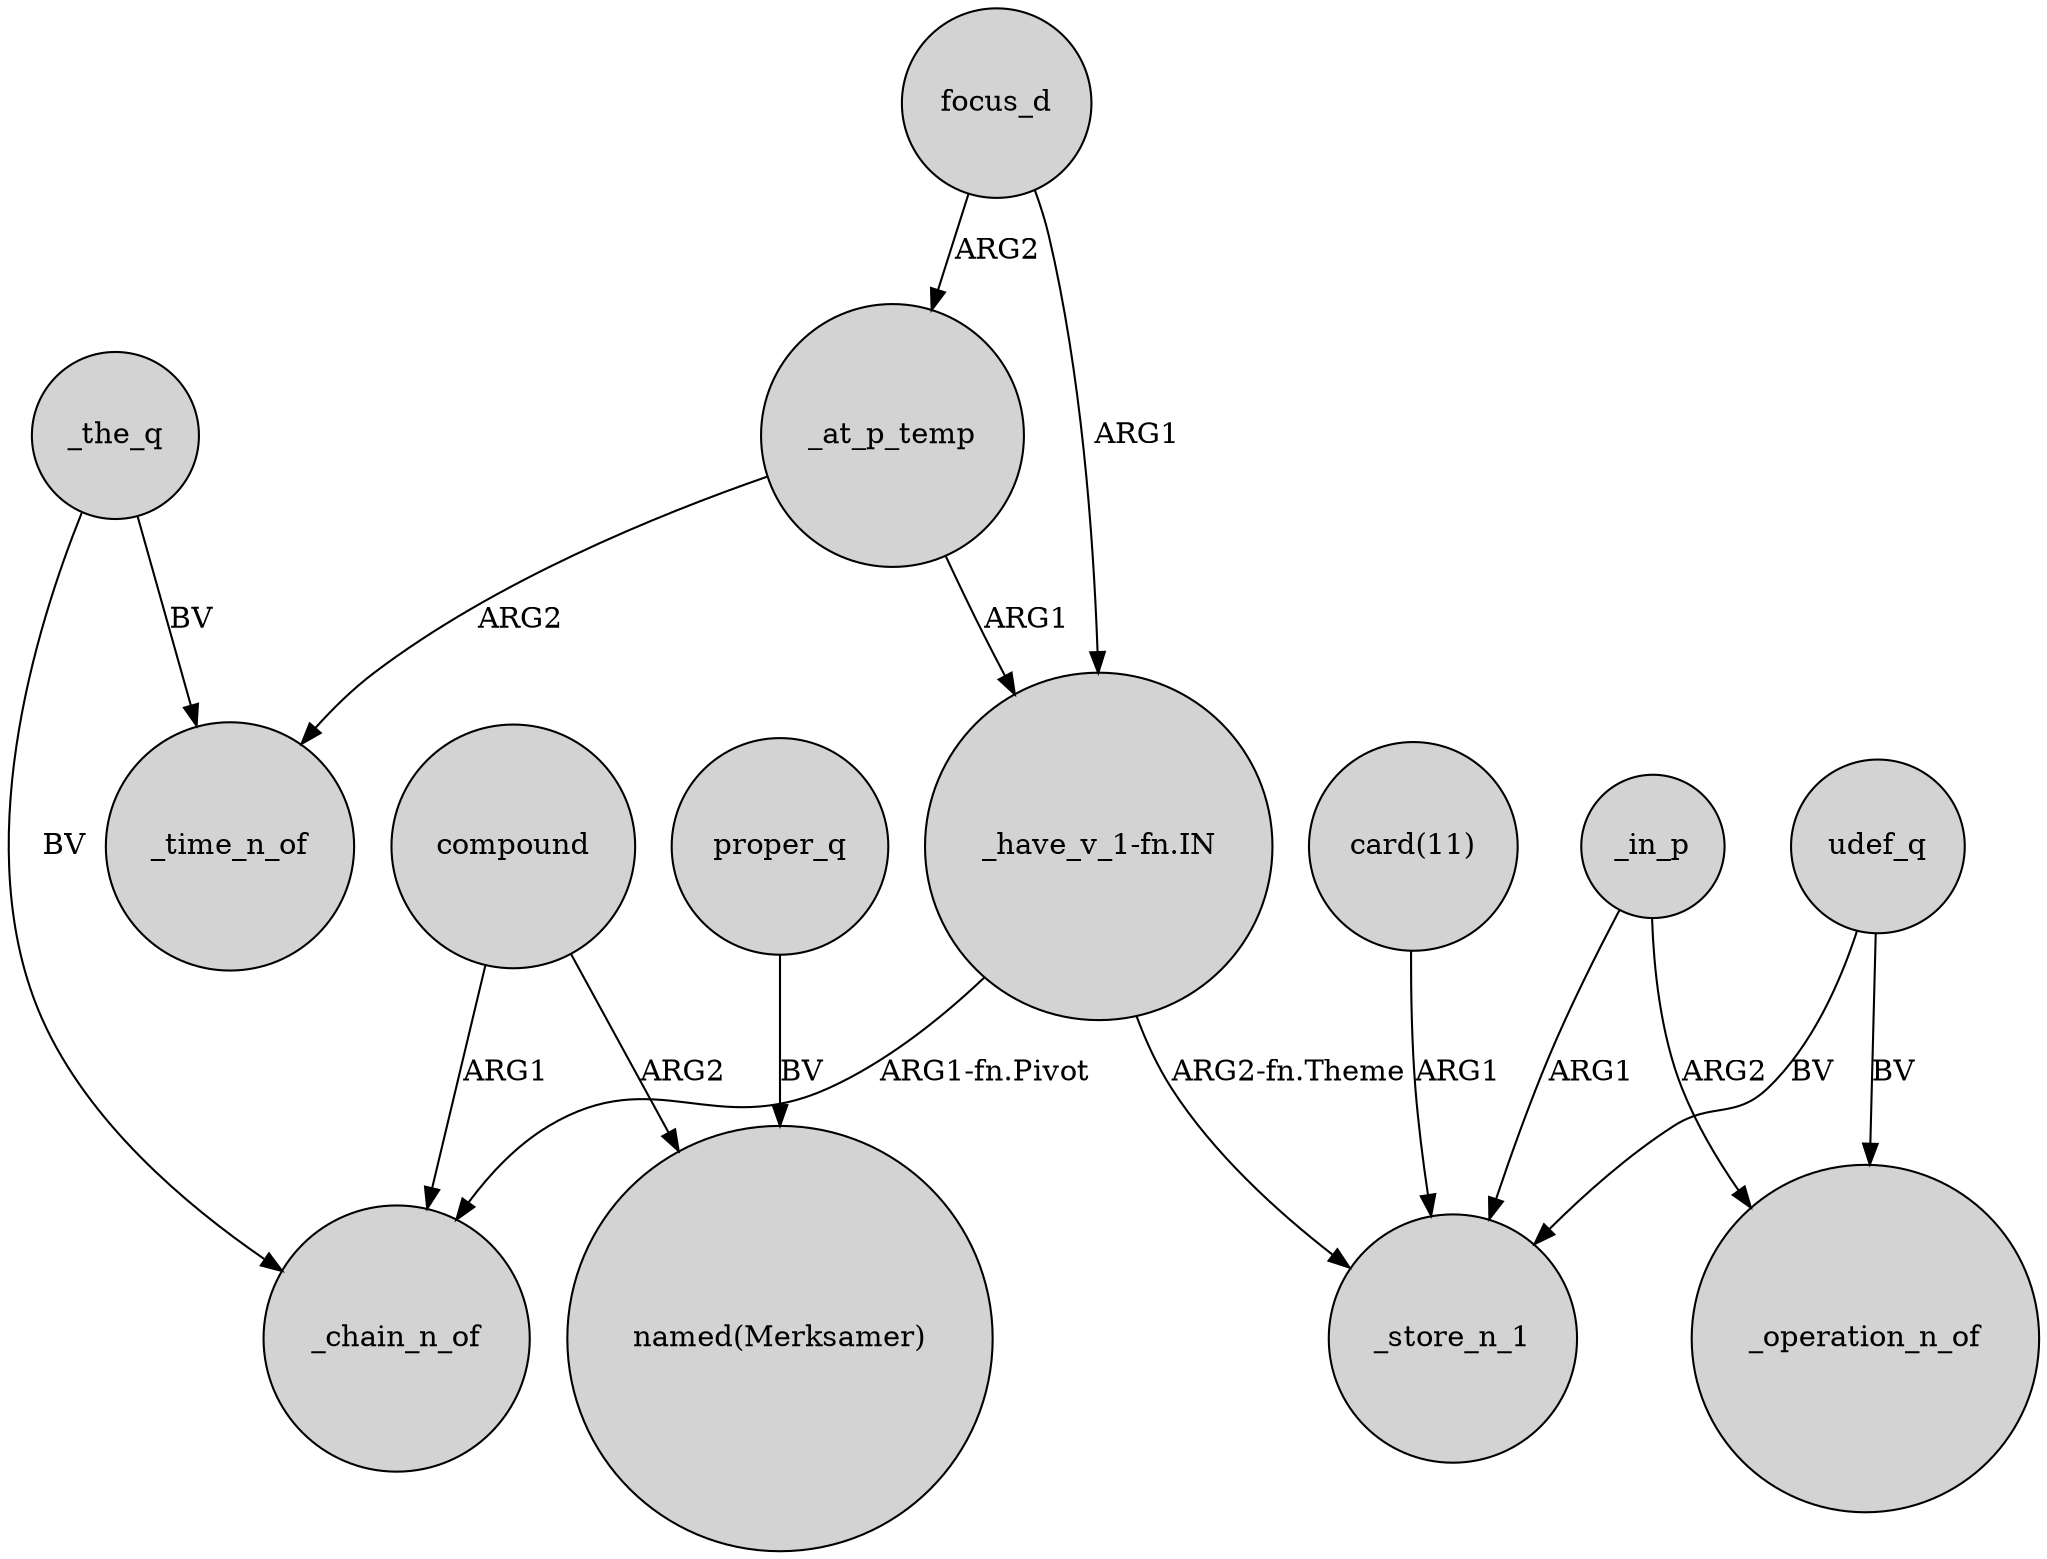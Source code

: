 digraph {
	node [shape=circle style=filled]
	focus_d -> "_have_v_1-fn.IN" [label=ARG1]
	compound -> _chain_n_of [label=ARG1]
	focus_d -> _at_p_temp [label=ARG2]
	_the_q -> _time_n_of [label=BV]
	proper_q -> "named(Merksamer)" [label=BV]
	_at_p_temp -> _time_n_of [label=ARG2]
	"_have_v_1-fn.IN" -> _chain_n_of [label="ARG1-fn.Pivot"]
	"_have_v_1-fn.IN" -> _store_n_1 [label="ARG2-fn.Theme"]
	_the_q -> _chain_n_of [label=BV]
	_in_p -> _store_n_1 [label=ARG1]
	compound -> "named(Merksamer)" [label=ARG2]
	_in_p -> _operation_n_of [label=ARG2]
	"card(11)" -> _store_n_1 [label=ARG1]
	_at_p_temp -> "_have_v_1-fn.IN" [label=ARG1]
	udef_q -> _operation_n_of [label=BV]
	udef_q -> _store_n_1 [label=BV]
}
